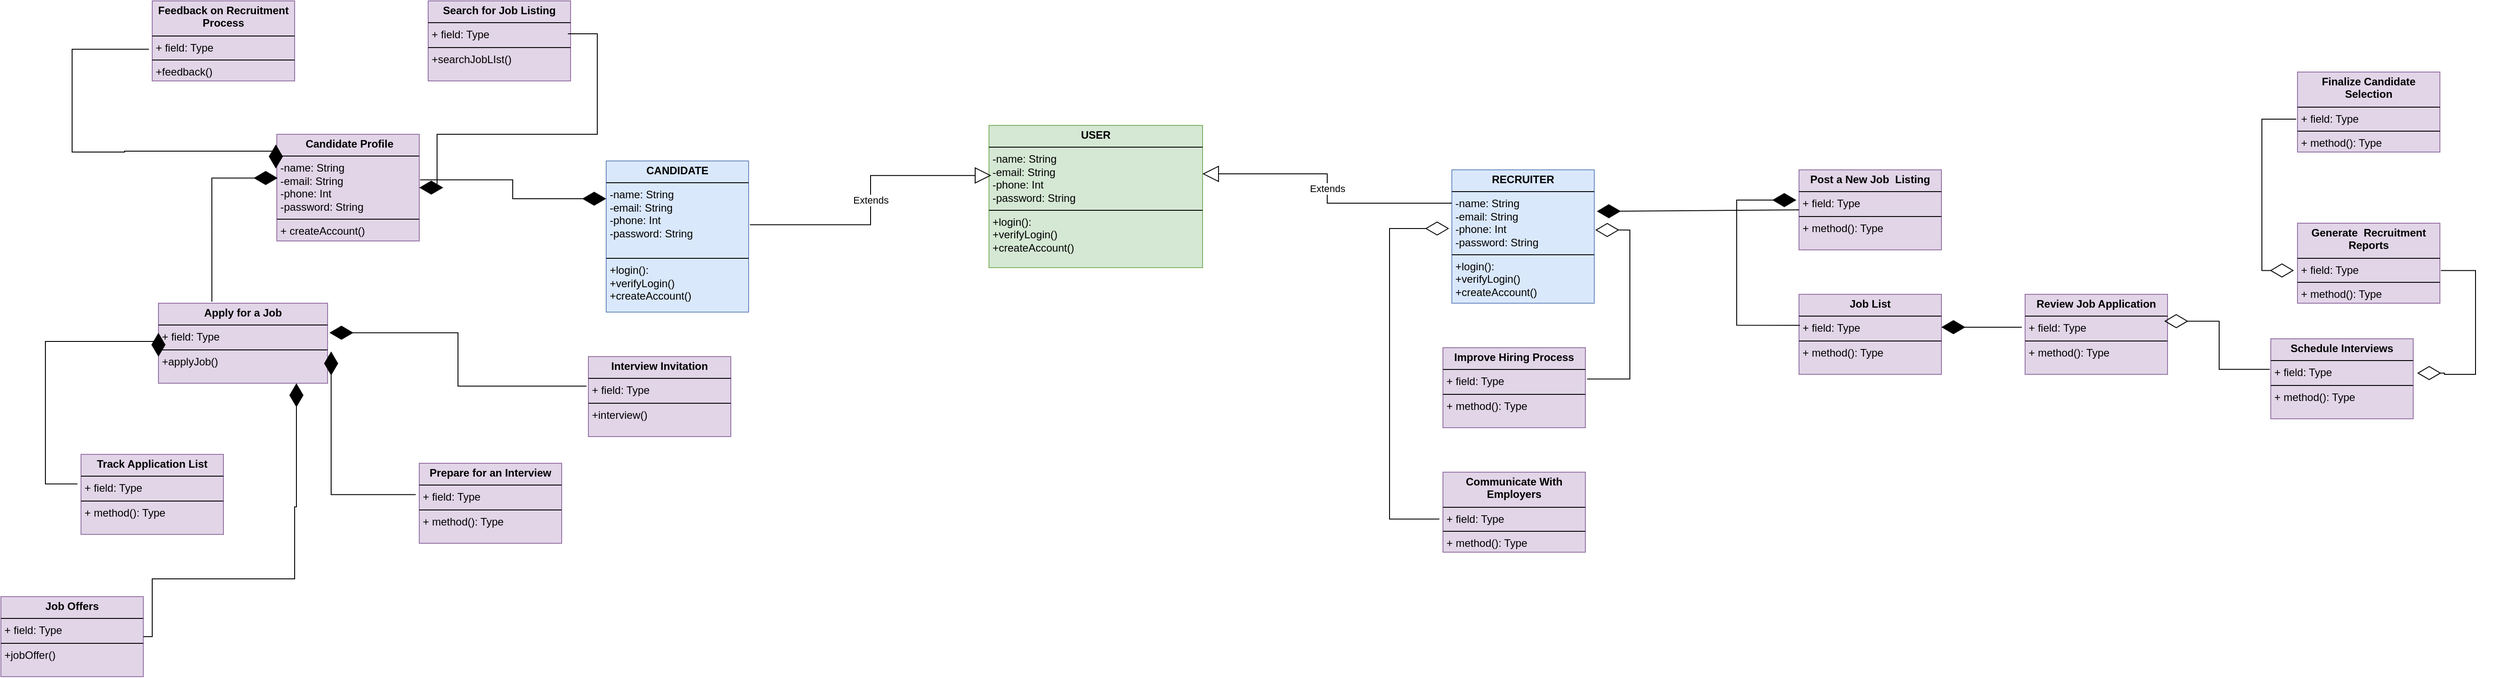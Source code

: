 <mxfile version="26.1.2">
  <diagram name="Page-1" id="tGZniLlOBdnS9l2TfcLT">
    <mxGraphModel dx="2062" dy="1783" grid="1" gridSize="10" guides="1" tooltips="1" connect="1" arrows="1" fold="1" page="1" pageScale="1" pageWidth="827" pageHeight="1169" math="0" shadow="0">
      <root>
        <mxCell id="0" />
        <mxCell id="1" parent="0" />
        <mxCell id="s6e1yUUkH1MG8MLtkfFg-5" value="&lt;p style=&quot;margin:0px;margin-top:4px;text-align:center;&quot;&gt;&lt;b&gt;USER&lt;/b&gt;&lt;/p&gt;&lt;hr size=&quot;1&quot; style=&quot;border-style:solid;&quot;&gt;&lt;p style=&quot;margin:0px;margin-left:4px;&quot;&gt;-name: String&lt;/p&gt;&lt;p style=&quot;margin:0px;margin-left:4px;&quot;&gt;-email: String&lt;/p&gt;&lt;p style=&quot;margin:0px;margin-left:4px;&quot;&gt;-phone: Int&lt;/p&gt;&lt;p style=&quot;margin:0px;margin-left:4px;&quot;&gt;-password: String&lt;/p&gt;&lt;hr size=&quot;1&quot; style=&quot;border-style:solid;&quot;&gt;&lt;p style=&quot;margin:0px;margin-left:4px;&quot;&gt;+login():&lt;/p&gt;&lt;p style=&quot;margin:0px;margin-left:4px;&quot;&gt;+verifyLogin()&lt;/p&gt;&lt;p style=&quot;margin:0px;margin-left:4px;&quot;&gt;+createAccount()&lt;/p&gt;" style="verticalAlign=top;align=left;overflow=fill;html=1;whiteSpace=wrap;fillColor=#d5e8d4;strokeColor=#82b366;" vertex="1" parent="1">
          <mxGeometry x="330" y="70" width="240" height="160" as="geometry" />
        </mxCell>
        <mxCell id="s6e1yUUkH1MG8MLtkfFg-6" value="&lt;p style=&quot;margin:0px;margin-top:4px;text-align:center;&quot;&gt;&lt;b&gt;RECRUITER&lt;/b&gt;&lt;/p&gt;&lt;hr size=&quot;1&quot; style=&quot;border-style:solid;&quot;&gt;&lt;p style=&quot;margin: 0px 0px 0px 4px;&quot;&gt;-name: String&lt;/p&gt;&lt;p style=&quot;margin: 0px 0px 0px 4px;&quot;&gt;-email: String&lt;/p&gt;&lt;p style=&quot;margin: 0px 0px 0px 4px;&quot;&gt;-phone: Int&lt;/p&gt;&lt;p style=&quot;margin: 0px 0px 0px 4px;&quot;&gt;-password: String&lt;/p&gt;&lt;hr size=&quot;1&quot; style=&quot;border-style:solid;&quot;&gt;&lt;p style=&quot;margin: 0px 0px 0px 4px;&quot;&gt;+login():&lt;/p&gt;&lt;p style=&quot;margin: 0px 0px 0px 4px;&quot;&gt;+verifyLogin()&lt;/p&gt;&lt;p style=&quot;margin: 0px 0px 0px 4px;&quot;&gt;+createAccount()&lt;/p&gt;" style="verticalAlign=top;align=left;overflow=fill;html=1;whiteSpace=wrap;fillColor=#dae8fc;strokeColor=#6c8ebf;" vertex="1" parent="1">
          <mxGeometry x="850" y="120" width="160" height="150" as="geometry" />
        </mxCell>
        <mxCell id="s6e1yUUkH1MG8MLtkfFg-7" value="&lt;p style=&quot;margin:0px;margin-top:4px;text-align:center;&quot;&gt;&lt;b&gt;CANDIDATE&lt;/b&gt;&lt;/p&gt;&lt;hr size=&quot;1&quot; style=&quot;border-style:solid;&quot;&gt;&lt;p style=&quot;margin: 0px 0px 0px 4px;&quot;&gt;-name: String&lt;/p&gt;&lt;p style=&quot;margin: 0px 0px 0px 4px;&quot;&gt;-email: String&lt;/p&gt;&lt;p style=&quot;margin: 0px 0px 0px 4px;&quot;&gt;-phone: Int&lt;/p&gt;&lt;p style=&quot;margin: 0px 0px 0px 4px;&quot;&gt;-password: String&lt;/p&gt;&lt;div&gt;&lt;br&gt;&lt;/div&gt;&lt;hr size=&quot;1&quot; style=&quot;border-style:solid;&quot;&gt;&lt;p style=&quot;margin: 0px 0px 0px 4px;&quot;&gt;+login():&lt;/p&gt;&lt;p style=&quot;margin: 0px 0px 0px 4px;&quot;&gt;+verifyLogin()&lt;/p&gt;&lt;p style=&quot;margin: 0px 0px 0px 4px;&quot;&gt;+createAccount()&lt;/p&gt;" style="verticalAlign=top;align=left;overflow=fill;html=1;whiteSpace=wrap;fillColor=#dae8fc;strokeColor=#6c8ebf;fillStyle=solid;gradientColor=none;" vertex="1" parent="1">
          <mxGeometry x="-100" y="110" width="160" height="170" as="geometry" />
        </mxCell>
        <mxCell id="s6e1yUUkH1MG8MLtkfFg-27" value="&lt;p style=&quot;margin:0px;margin-top:4px;text-align:center;&quot;&gt;&lt;b&gt;Post a New Job&amp;nbsp; Listing&lt;/b&gt;&lt;/p&gt;&lt;hr size=&quot;1&quot; style=&quot;border-style:solid;&quot;&gt;&lt;p style=&quot;margin:0px;margin-left:4px;&quot;&gt;+ field: Type&lt;/p&gt;&lt;hr size=&quot;1&quot; style=&quot;border-style:solid;&quot;&gt;&lt;p style=&quot;margin:0px;margin-left:4px;&quot;&gt;+ method(): Type&lt;/p&gt;" style="verticalAlign=top;align=left;overflow=fill;html=1;whiteSpace=wrap;fillColor=#e1d5e7;strokeColor=#9673a6;" vertex="1" parent="1">
          <mxGeometry x="1240" y="120" width="160" height="90" as="geometry" />
        </mxCell>
        <mxCell id="s6e1yUUkH1MG8MLtkfFg-28" value="&lt;p style=&quot;margin:0px;margin-top:4px;text-align:center;&quot;&gt;&lt;b&gt;Review Job Application&lt;/b&gt;&lt;/p&gt;&lt;hr size=&quot;1&quot; style=&quot;border-style:solid;&quot;&gt;&lt;p style=&quot;margin:0px;margin-left:4px;&quot;&gt;+ field: Type&lt;/p&gt;&lt;hr size=&quot;1&quot; style=&quot;border-style:solid;&quot;&gt;&lt;p style=&quot;margin:0px;margin-left:4px;&quot;&gt;+ method(): Type&lt;/p&gt;" style="verticalAlign=top;align=left;overflow=fill;html=1;whiteSpace=wrap;fillColor=#e1d5e7;strokeColor=#9673a6;" vertex="1" parent="1">
          <mxGeometry x="1494" y="260" width="160" height="90" as="geometry" />
        </mxCell>
        <mxCell id="s6e1yUUkH1MG8MLtkfFg-29" value="&lt;p style=&quot;margin:0px;margin-top:4px;text-align:center;&quot;&gt;&lt;b&gt;Schedule Interviews&lt;/b&gt;&lt;/p&gt;&lt;hr size=&quot;1&quot; style=&quot;border-style:solid;&quot;&gt;&lt;p style=&quot;margin:0px;margin-left:4px;&quot;&gt;+ field: Type&lt;/p&gt;&lt;hr size=&quot;1&quot; style=&quot;border-style:solid;&quot;&gt;&lt;p style=&quot;margin:0px;margin-left:4px;&quot;&gt;+ method(): Type&lt;/p&gt;" style="verticalAlign=top;align=left;overflow=fill;html=1;whiteSpace=wrap;fillColor=#e1d5e7;strokeColor=#9673a6;" vertex="1" parent="1">
          <mxGeometry x="1770" y="310" width="160" height="90" as="geometry" />
        </mxCell>
        <mxCell id="s6e1yUUkH1MG8MLtkfFg-30" value="&lt;p style=&quot;margin:0px;margin-top:4px;text-align:center;&quot;&gt;&lt;b&gt;Finalize Candidate Selection&lt;/b&gt;&lt;/p&gt;&lt;hr size=&quot;1&quot; style=&quot;border-style:solid;&quot;&gt;&lt;p style=&quot;margin:0px;margin-left:4px;&quot;&gt;+ field: Type&lt;/p&gt;&lt;hr size=&quot;1&quot; style=&quot;border-style:solid;&quot;&gt;&lt;p style=&quot;margin:0px;margin-left:4px;&quot;&gt;+ method(): Type&lt;/p&gt;" style="verticalAlign=top;align=left;overflow=fill;html=1;whiteSpace=wrap;fillColor=#e1d5e7;strokeColor=#9673a6;" vertex="1" parent="1">
          <mxGeometry x="1800" y="10" width="160" height="90" as="geometry" />
        </mxCell>
        <mxCell id="s6e1yUUkH1MG8MLtkfFg-31" value="&lt;p style=&quot;margin:0px;margin-top:4px;text-align:center;&quot;&gt;&lt;b&gt;Job List&lt;/b&gt;&lt;/p&gt;&lt;hr size=&quot;1&quot; style=&quot;border-style:solid;&quot;&gt;&lt;p style=&quot;margin:0px;margin-left:4px;&quot;&gt;+ field: Type&lt;/p&gt;&lt;hr size=&quot;1&quot; style=&quot;border-style:solid;&quot;&gt;&lt;p style=&quot;margin:0px;margin-left:4px;&quot;&gt;+ method(): Type&lt;/p&gt;" style="verticalAlign=top;align=left;overflow=fill;html=1;whiteSpace=wrap;fillColor=#e1d5e7;strokeColor=#9673a6;" vertex="1" parent="1">
          <mxGeometry x="1240" y="260" width="160" height="90" as="geometry" />
        </mxCell>
        <mxCell id="s6e1yUUkH1MG8MLtkfFg-34" value="&lt;p style=&quot;margin:0px;margin-top:4px;text-align:center;&quot;&gt;&lt;b&gt;Communicate With Employers&lt;/b&gt;&lt;/p&gt;&lt;hr size=&quot;1&quot; style=&quot;border-style:solid;&quot;&gt;&lt;p style=&quot;margin:0px;margin-left:4px;&quot;&gt;+ field: Type&lt;/p&gt;&lt;hr size=&quot;1&quot; style=&quot;border-style:solid;&quot;&gt;&lt;p style=&quot;margin:0px;margin-left:4px;&quot;&gt;+ method(): Type&lt;/p&gt;" style="verticalAlign=top;align=left;overflow=fill;html=1;whiteSpace=wrap;fillColor=#e1d5e7;strokeColor=#9673a6;" vertex="1" parent="1">
          <mxGeometry x="840" y="460" width="160" height="90" as="geometry" />
        </mxCell>
        <mxCell id="s6e1yUUkH1MG8MLtkfFg-35" value="&lt;p style=&quot;margin:0px;margin-top:4px;text-align:center;&quot;&gt;&lt;b&gt;Generate&amp;nbsp; Recruitment Reports&lt;/b&gt;&lt;/p&gt;&lt;hr size=&quot;1&quot; style=&quot;border-style:solid;&quot;&gt;&lt;p style=&quot;margin:0px;margin-left:4px;&quot;&gt;+ field: Type&lt;/p&gt;&lt;hr size=&quot;1&quot; style=&quot;border-style:solid;&quot;&gt;&lt;p style=&quot;margin:0px;margin-left:4px;&quot;&gt;+ method(): Type&lt;/p&gt;" style="verticalAlign=top;align=left;overflow=fill;html=1;whiteSpace=wrap;fillColor=#e1d5e7;strokeColor=#9673a6;" vertex="1" parent="1">
          <mxGeometry x="1800" y="180" width="160" height="90" as="geometry" />
        </mxCell>
        <mxCell id="s6e1yUUkH1MG8MLtkfFg-36" value="&lt;p style=&quot;margin:0px;margin-top:4px;text-align:center;&quot;&gt;&lt;b&gt;Improve Hiring Process&lt;/b&gt;&lt;/p&gt;&lt;hr size=&quot;1&quot; style=&quot;border-style:solid;&quot;&gt;&lt;p style=&quot;margin:0px;margin-left:4px;&quot;&gt;+ field: Type&lt;/p&gt;&lt;hr size=&quot;1&quot; style=&quot;border-style:solid;&quot;&gt;&lt;p style=&quot;margin:0px;margin-left:4px;&quot;&gt;+ method(): Type&lt;/p&gt;" style="verticalAlign=top;align=left;overflow=fill;html=1;whiteSpace=wrap;fillColor=#e1d5e7;strokeColor=#9673a6;" vertex="1" parent="1">
          <mxGeometry x="840" y="320" width="160" height="90" as="geometry" />
        </mxCell>
        <mxCell id="s6e1yUUkH1MG8MLtkfFg-37" value="&lt;p style=&quot;margin:0px;margin-top:4px;text-align:center;&quot;&gt;&lt;b&gt;&amp;nbsp;Candidate Profile&lt;/b&gt;&lt;/p&gt;&lt;hr size=&quot;1&quot; style=&quot;border-style:solid;&quot;&gt;&lt;p style=&quot;margin: 0px 0px 0px 4px;&quot;&gt;-name: String&lt;/p&gt;&lt;p style=&quot;margin: 0px 0px 0px 4px;&quot;&gt;-email: String&lt;/p&gt;&lt;p style=&quot;margin: 0px 0px 0px 4px;&quot;&gt;-phone: Int&lt;/p&gt;&lt;p style=&quot;margin: 0px 0px 0px 4px;&quot;&gt;-password: String&lt;/p&gt;&lt;hr size=&quot;1&quot; style=&quot;border-style:solid;&quot;&gt;&lt;p style=&quot;margin:0px;margin-left:4px;&quot;&gt;+ createAccount()&lt;/p&gt;" style="verticalAlign=top;align=left;overflow=fill;html=1;whiteSpace=wrap;fillColor=#e1d5e7;strokeColor=#9673a6;" vertex="1" parent="1">
          <mxGeometry x="-470" y="80" width="160" height="120" as="geometry" />
        </mxCell>
        <mxCell id="s6e1yUUkH1MG8MLtkfFg-38" value="&lt;p style=&quot;margin:0px;margin-top:4px;text-align:center;&quot;&gt;&lt;b&gt;Search for Job Listing&lt;/b&gt;&lt;/p&gt;&lt;hr size=&quot;1&quot; style=&quot;border-style:solid;&quot;&gt;&lt;p style=&quot;margin:0px;margin-left:4px;&quot;&gt;+ field: Type&lt;/p&gt;&lt;hr size=&quot;1&quot; style=&quot;border-style:solid;&quot;&gt;&lt;p style=&quot;margin:0px;margin-left:4px;&quot;&gt;+searchJobLIst()&lt;/p&gt;" style="verticalAlign=top;align=left;overflow=fill;html=1;whiteSpace=wrap;fillColor=#e1d5e7;strokeColor=#9673a6;" vertex="1" parent="1">
          <mxGeometry x="-300" y="-70" width="160" height="90" as="geometry" />
        </mxCell>
        <mxCell id="s6e1yUUkH1MG8MLtkfFg-39" value="&lt;p style=&quot;margin:0px;margin-top:4px;text-align:center;&quot;&gt;&lt;b&gt;Apply for a Job&lt;/b&gt;&lt;/p&gt;&lt;hr size=&quot;1&quot; style=&quot;border-style:solid;&quot;&gt;&lt;p style=&quot;margin:0px;margin-left:4px;&quot;&gt;+ field: Type&lt;/p&gt;&lt;hr size=&quot;1&quot; style=&quot;border-style:solid;&quot;&gt;&lt;p style=&quot;margin:0px;margin-left:4px;&quot;&gt;+applyJob()&lt;/p&gt;" style="verticalAlign=top;align=left;overflow=fill;html=1;whiteSpace=wrap;fillColor=#e1d5e7;strokeColor=#9673a6;" vertex="1" parent="1">
          <mxGeometry x="-603" y="270" width="190" height="90" as="geometry" />
        </mxCell>
        <mxCell id="s6e1yUUkH1MG8MLtkfFg-40" value="&lt;p style=&quot;margin:0px;margin-top:4px;text-align:center;&quot;&gt;&lt;b&gt;Track Application List&lt;/b&gt;&lt;/p&gt;&lt;hr size=&quot;1&quot; style=&quot;border-style:solid;&quot;&gt;&lt;p style=&quot;margin:0px;margin-left:4px;&quot;&gt;+ field: Type&lt;/p&gt;&lt;hr size=&quot;1&quot; style=&quot;border-style:solid;&quot;&gt;&lt;p style=&quot;margin:0px;margin-left:4px;&quot;&gt;+ method(): Type&lt;/p&gt;" style="verticalAlign=top;align=left;overflow=fill;html=1;whiteSpace=wrap;fillColor=#e1d5e7;strokeColor=#9673a6;" vertex="1" parent="1">
          <mxGeometry x="-690" y="440" width="160" height="90" as="geometry" />
        </mxCell>
        <mxCell id="s6e1yUUkH1MG8MLtkfFg-41" value="&lt;p style=&quot;margin:0px;margin-top:4px;text-align:center;&quot;&gt;&lt;b&gt;&amp;nbsp;Interview Invitation&amp;nbsp;&lt;/b&gt;&lt;/p&gt;&lt;hr size=&quot;1&quot; style=&quot;border-style:solid;&quot;&gt;&lt;p style=&quot;margin:0px;margin-left:4px;&quot;&gt;+ field: Type&lt;/p&gt;&lt;hr size=&quot;1&quot; style=&quot;border-style:solid;&quot;&gt;&lt;p style=&quot;margin:0px;margin-left:4px;&quot;&gt;+interview()&lt;/p&gt;" style="verticalAlign=top;align=left;overflow=fill;html=1;whiteSpace=wrap;fillColor=#e1d5e7;strokeColor=#9673a6;" vertex="1" parent="1">
          <mxGeometry x="-120" y="330" width="160" height="90" as="geometry" />
        </mxCell>
        <mxCell id="s6e1yUUkH1MG8MLtkfFg-42" value="&lt;p style=&quot;margin:0px;margin-top:4px;text-align:center;&quot;&gt;&lt;b&gt;Prepare for an Interview&lt;/b&gt;&lt;/p&gt;&lt;hr size=&quot;1&quot; style=&quot;border-style:solid;&quot;&gt;&lt;p style=&quot;margin:0px;margin-left:4px;&quot;&gt;+ field: Type&lt;/p&gt;&lt;hr size=&quot;1&quot; style=&quot;border-style:solid;&quot;&gt;&lt;p style=&quot;margin:0px;margin-left:4px;&quot;&gt;+ method(): Type&lt;/p&gt;" style="verticalAlign=top;align=left;overflow=fill;html=1;whiteSpace=wrap;fillColor=#e1d5e7;strokeColor=#9673a6;" vertex="1" parent="1">
          <mxGeometry x="-310" y="450" width="160" height="90" as="geometry" />
        </mxCell>
        <mxCell id="s6e1yUUkH1MG8MLtkfFg-43" value="&lt;p style=&quot;margin:0px;margin-top:4px;text-align:center;&quot;&gt;&lt;b&gt;&amp;nbsp;Job Offers&amp;nbsp;&lt;/b&gt;&lt;/p&gt;&lt;hr size=&quot;1&quot; style=&quot;border-style:solid;&quot;&gt;&lt;p style=&quot;margin:0px;margin-left:4px;&quot;&gt;+ field: Type&lt;/p&gt;&lt;hr size=&quot;1&quot; style=&quot;border-style:solid;&quot;&gt;&lt;p style=&quot;margin:0px;margin-left:4px;&quot;&gt;+jobOffer()&lt;/p&gt;" style="verticalAlign=top;align=left;overflow=fill;html=1;whiteSpace=wrap;fillColor=#e1d5e7;strokeColor=#9673a6;" vertex="1" parent="1">
          <mxGeometry x="-780" y="600" width="160" height="90" as="geometry" />
        </mxCell>
        <mxCell id="s6e1yUUkH1MG8MLtkfFg-44" value="&lt;p style=&quot;margin:0px;margin-top:4px;text-align:center;&quot;&gt;&lt;b&gt;Feedback on Recruitment Process&lt;/b&gt;&lt;/p&gt;&lt;hr size=&quot;1&quot; style=&quot;border-style:solid;&quot;&gt;&lt;p style=&quot;margin:0px;margin-left:4px;&quot;&gt;+ field: Type&lt;/p&gt;&lt;hr size=&quot;1&quot; style=&quot;border-style:solid;&quot;&gt;&lt;p style=&quot;margin:0px;margin-left:4px;&quot;&gt;+feedback()&lt;/p&gt;" style="verticalAlign=top;align=left;overflow=fill;html=1;whiteSpace=wrap;fillColor=#e1d5e7;strokeColor=#9673a6;" vertex="1" parent="1">
          <mxGeometry x="-610" y="-70" width="160" height="90" as="geometry" />
        </mxCell>
        <mxCell id="s6e1yUUkH1MG8MLtkfFg-54" value="Extends" style="endArrow=block;endSize=16;endFill=0;html=1;rounded=0;entryX=0.011;entryY=0.352;entryDx=0;entryDy=0;entryPerimeter=0;exitX=1.009;exitY=0.422;exitDx=0;exitDy=0;exitPerimeter=0;edgeStyle=elbowEdgeStyle;" edge="1" parent="1" source="s6e1yUUkH1MG8MLtkfFg-7" target="s6e1yUUkH1MG8MLtkfFg-5">
          <mxGeometry width="160" relative="1" as="geometry">
            <mxPoint x="270" y="260" as="sourcePoint" />
            <mxPoint x="430" y="260" as="targetPoint" />
          </mxGeometry>
        </mxCell>
        <mxCell id="s6e1yUUkH1MG8MLtkfFg-55" value="Extends" style="endArrow=block;endSize=16;endFill=0;html=1;rounded=0;entryX=0.999;entryY=0.341;entryDx=0;entryDy=0;entryPerimeter=0;exitX=0;exitY=0.25;exitDx=0;exitDy=0;edgeStyle=elbowEdgeStyle;" edge="1" parent="1" source="s6e1yUUkH1MG8MLtkfFg-6" target="s6e1yUUkH1MG8MLtkfFg-5">
          <mxGeometry width="160" relative="1" as="geometry">
            <mxPoint x="390" y="295" as="sourcePoint" />
            <mxPoint x="691" y="300" as="targetPoint" />
          </mxGeometry>
        </mxCell>
        <mxCell id="s6e1yUUkH1MG8MLtkfFg-59" value="" style="endArrow=diamondThin;endFill=1;endSize=24;html=1;rounded=0;exitX=1.006;exitY=0.427;exitDx=0;exitDy=0;exitPerimeter=0;entryX=0;entryY=0.25;entryDx=0;entryDy=0;edgeStyle=orthogonalEdgeStyle;" edge="1" parent="1" source="s6e1yUUkH1MG8MLtkfFg-37" target="s6e1yUUkH1MG8MLtkfFg-7">
          <mxGeometry width="160" relative="1" as="geometry">
            <mxPoint x="-390" y="184.5" as="sourcePoint" />
            <mxPoint x="-230" y="184.5" as="targetPoint" />
          </mxGeometry>
        </mxCell>
        <mxCell id="s6e1yUUkH1MG8MLtkfFg-64" value="" style="endArrow=diamondThin;endFill=1;endSize=24;html=1;rounded=0;entryX=-0.019;entryY=0.378;entryDx=0;entryDy=0;entryPerimeter=0;exitX=0.006;exitY=0.387;exitDx=0;exitDy=0;exitPerimeter=0;edgeStyle=orthogonalEdgeStyle;" edge="1" parent="1" source="s6e1yUUkH1MG8MLtkfFg-31" target="s6e1yUUkH1MG8MLtkfFg-27">
          <mxGeometry width="160" relative="1" as="geometry">
            <mxPoint x="860" y="360" as="sourcePoint" />
            <mxPoint x="1020" y="360" as="targetPoint" />
            <Array as="points">
              <mxPoint x="1170" y="295" />
              <mxPoint x="1170" y="154" />
            </Array>
          </mxGeometry>
        </mxCell>
        <mxCell id="s6e1yUUkH1MG8MLtkfFg-76" value="" style="endArrow=diamondThin;endFill=1;endSize=24;html=1;rounded=0;entryX=-0.007;entryY=0.321;entryDx=0;entryDy=0;entryPerimeter=0;exitX=-0.023;exitY=0.604;exitDx=0;exitDy=0;exitPerimeter=0;edgeStyle=orthogonalEdgeStyle;" edge="1" parent="1" source="s6e1yUUkH1MG8MLtkfFg-44" target="s6e1yUUkH1MG8MLtkfFg-37">
          <mxGeometry width="160" relative="1" as="geometry">
            <mxPoint x="-500" y="70" as="sourcePoint" />
            <mxPoint x="-340" y="70" as="targetPoint" />
            <Array as="points">
              <mxPoint x="-614" y="-15" />
              <mxPoint x="-700" y="-15" />
              <mxPoint x="-700" y="100" />
              <mxPoint x="-641" y="100" />
              <mxPoint x="-641" y="99" />
            </Array>
          </mxGeometry>
        </mxCell>
        <mxCell id="s6e1yUUkH1MG8MLtkfFg-80" value="" style="endArrow=diamondThin;endFill=1;endSize=24;html=1;rounded=0;entryX=0.006;entryY=0.41;entryDx=0;entryDy=0;entryPerimeter=0;exitX=0.316;exitY=-0.019;exitDx=0;exitDy=0;exitPerimeter=0;edgeStyle=orthogonalEdgeStyle;" edge="1" parent="1" source="s6e1yUUkH1MG8MLtkfFg-39" target="s6e1yUUkH1MG8MLtkfFg-37">
          <mxGeometry width="160" relative="1" as="geometry">
            <mxPoint x="-350" y="200" as="sourcePoint" />
            <mxPoint x="-190" y="200" as="targetPoint" />
          </mxGeometry>
        </mxCell>
        <mxCell id="s6e1yUUkH1MG8MLtkfFg-81" value="" style="endArrow=diamondThin;endFill=1;endSize=24;html=1;rounded=0;entryX=0;entryY=0.369;entryDx=0;entryDy=0;entryPerimeter=0;exitX=-0.025;exitY=0.369;exitDx=0;exitDy=0;exitPerimeter=0;edgeStyle=orthogonalEdgeStyle;" edge="1" parent="1" source="s6e1yUUkH1MG8MLtkfFg-40" target="s6e1yUUkH1MG8MLtkfFg-39">
          <mxGeometry width="160" relative="1" as="geometry">
            <mxPoint x="-350" y="450" as="sourcePoint" />
            <mxPoint x="-190" y="450" as="targetPoint" />
            <Array as="points">
              <mxPoint x="-730" y="473" />
              <mxPoint x="-730" y="313" />
            </Array>
          </mxGeometry>
        </mxCell>
        <mxCell id="s6e1yUUkH1MG8MLtkfFg-82" value="" style="endArrow=diamondThin;endFill=1;endSize=24;html=1;rounded=0;edgeStyle=orthogonalEdgeStyle;" edge="1" parent="1" source="s6e1yUUkH1MG8MLtkfFg-43" target="s6e1yUUkH1MG8MLtkfFg-39">
          <mxGeometry width="160" relative="1" as="geometry">
            <mxPoint x="-496.96" y="663.03" as="sourcePoint" />
            <mxPoint x="-447.95" y="370.0" as="targetPoint" />
            <Array as="points">
              <mxPoint x="-610" y="580" />
              <mxPoint x="-450" y="580" />
              <mxPoint x="-450" y="499" />
              <mxPoint x="-448" y="499" />
            </Array>
          </mxGeometry>
        </mxCell>
        <mxCell id="s6e1yUUkH1MG8MLtkfFg-85" value="" style="endArrow=diamondThin;endFill=1;endSize=24;html=1;rounded=0;entryX=1.011;entryY=0.369;entryDx=0;entryDy=0;entryPerimeter=0;exitX=-0.013;exitY=0.369;exitDx=0;exitDy=0;exitPerimeter=0;edgeStyle=orthogonalEdgeStyle;" edge="1" parent="1" source="s6e1yUUkH1MG8MLtkfFg-41" target="s6e1yUUkH1MG8MLtkfFg-39">
          <mxGeometry width="160" relative="1" as="geometry">
            <mxPoint x="-250" y="460" as="sourcePoint" />
            <mxPoint x="-190" y="450" as="targetPoint" />
          </mxGeometry>
        </mxCell>
        <mxCell id="s6e1yUUkH1MG8MLtkfFg-86" value="" style="endArrow=diamondThin;endFill=1;endSize=24;html=1;rounded=0;entryX=1.021;entryY=0.603;entryDx=0;entryDy=0;entryPerimeter=0;exitX=-0.025;exitY=0.392;exitDx=0;exitDy=0;exitPerimeter=0;edgeStyle=orthogonalEdgeStyle;" edge="1" parent="1" source="s6e1yUUkH1MG8MLtkfFg-42" target="s6e1yUUkH1MG8MLtkfFg-39">
          <mxGeometry width="160" relative="1" as="geometry">
            <mxPoint x="-350" y="450" as="sourcePoint" />
            <mxPoint x="-190" y="450" as="targetPoint" />
          </mxGeometry>
        </mxCell>
        <mxCell id="s6e1yUUkH1MG8MLtkfFg-87" value="" style="endArrow=diamondThin;endFill=1;endSize=24;html=1;rounded=0;entryX=1;entryY=0.5;entryDx=0;entryDy=0;exitX=0.981;exitY=0.411;exitDx=0;exitDy=0;exitPerimeter=0;edgeStyle=orthogonalEdgeStyle;" edge="1" parent="1" source="s6e1yUUkH1MG8MLtkfFg-38" target="s6e1yUUkH1MG8MLtkfFg-37">
          <mxGeometry width="160" relative="1" as="geometry">
            <mxPoint x="-350" y="220" as="sourcePoint" />
            <mxPoint x="-190" y="220" as="targetPoint" />
            <Array as="points">
              <mxPoint x="-110" y="-33" />
              <mxPoint x="-110" y="80" />
              <mxPoint x="-290" y="80" />
              <mxPoint x="-290" y="140" />
            </Array>
          </mxGeometry>
        </mxCell>
        <mxCell id="s6e1yUUkH1MG8MLtkfFg-88" value="" style="endArrow=diamondThin;endFill=1;endSize=24;html=1;rounded=0;entryX=1.018;entryY=0.311;entryDx=0;entryDy=0;entryPerimeter=0;exitX=0;exitY=0.5;exitDx=0;exitDy=0;" edge="1" parent="1" source="s6e1yUUkH1MG8MLtkfFg-27" target="s6e1yUUkH1MG8MLtkfFg-6">
          <mxGeometry width="160" relative="1" as="geometry">
            <mxPoint x="1240" y="167" as="sourcePoint" />
            <mxPoint x="1090" y="230" as="targetPoint" />
          </mxGeometry>
        </mxCell>
        <mxCell id="s6e1yUUkH1MG8MLtkfFg-89" value="" style="endArrow=diamondThin;endFill=1;endSize=24;html=1;rounded=0;entryX=1;entryY=0.411;entryDx=0;entryDy=0;entryPerimeter=0;exitX=-0.023;exitY=0.411;exitDx=0;exitDy=0;exitPerimeter=0;" edge="1" parent="1" source="s6e1yUUkH1MG8MLtkfFg-28" target="s6e1yUUkH1MG8MLtkfFg-31">
          <mxGeometry width="160" relative="1" as="geometry">
            <mxPoint x="1080" y="440" as="sourcePoint" />
            <mxPoint x="1240" y="440" as="targetPoint" />
          </mxGeometry>
        </mxCell>
        <mxCell id="s6e1yUUkH1MG8MLtkfFg-92" value="" style="endArrow=diamondThin;endFill=0;endSize=24;html=1;rounded=0;entryX=0.977;entryY=0.336;entryDx=0;entryDy=0;entryPerimeter=0;exitX=-0.007;exitY=0.382;exitDx=0;exitDy=0;exitPerimeter=0;edgeStyle=orthogonalEdgeStyle;" edge="1" parent="1" source="s6e1yUUkH1MG8MLtkfFg-29" target="s6e1yUUkH1MG8MLtkfFg-28">
          <mxGeometry width="160" relative="1" as="geometry">
            <mxPoint x="1420" y="540" as="sourcePoint" />
            <mxPoint x="1580" y="540" as="targetPoint" />
          </mxGeometry>
        </mxCell>
        <mxCell id="s6e1yUUkH1MG8MLtkfFg-93" value="" style="endArrow=diamondThin;endFill=0;endSize=24;html=1;rounded=0;entryX=1.007;entryY=0.451;entryDx=0;entryDy=0;entryPerimeter=0;exitX=1.012;exitY=0.392;exitDx=0;exitDy=0;exitPerimeter=0;edgeStyle=orthogonalEdgeStyle;" edge="1" parent="1" source="s6e1yUUkH1MG8MLtkfFg-36" target="s6e1yUUkH1MG8MLtkfFg-6">
          <mxGeometry width="160" relative="1" as="geometry">
            <mxPoint x="780" y="440" as="sourcePoint" />
            <mxPoint x="940" y="440" as="targetPoint" />
            <Array as="points">
              <mxPoint x="1050" y="355" />
              <mxPoint x="1050" y="188" />
            </Array>
          </mxGeometry>
        </mxCell>
        <mxCell id="s6e1yUUkH1MG8MLtkfFg-95" value="" style="endArrow=diamondThin;endFill=0;endSize=24;html=1;rounded=0;entryX=-0.019;entryY=0.44;entryDx=0;entryDy=0;entryPerimeter=0;exitX=-0.025;exitY=0.586;exitDx=0;exitDy=0;exitPerimeter=0;edgeStyle=orthogonalEdgeStyle;" edge="1" parent="1" source="s6e1yUUkH1MG8MLtkfFg-34" target="s6e1yUUkH1MG8MLtkfFg-6">
          <mxGeometry width="160" relative="1" as="geometry">
            <mxPoint x="780" y="330" as="sourcePoint" />
            <mxPoint x="940" y="330" as="targetPoint" />
            <Array as="points">
              <mxPoint x="780" y="513" />
              <mxPoint x="780" y="186" />
            </Array>
          </mxGeometry>
        </mxCell>
        <mxCell id="s6e1yUUkH1MG8MLtkfFg-97" value="" style="endArrow=diamondThin;endFill=0;endSize=24;html=1;rounded=0;entryX=-0.025;entryY=0.591;entryDx=0;entryDy=0;entryPerimeter=0;exitX=-0.009;exitY=0.589;exitDx=0;exitDy=0;exitPerimeter=0;edgeStyle=orthogonalEdgeStyle;" edge="1" parent="1" source="s6e1yUUkH1MG8MLtkfFg-30" target="s6e1yUUkH1MG8MLtkfFg-35">
          <mxGeometry width="160" relative="1" as="geometry">
            <mxPoint x="1560" y="350" as="sourcePoint" />
            <mxPoint x="1720" y="350" as="targetPoint" />
            <Array as="points">
              <mxPoint x="1760" y="63" />
              <mxPoint x="1760" y="233" />
            </Array>
          </mxGeometry>
        </mxCell>
        <mxCell id="s6e1yUUkH1MG8MLtkfFg-98" value="" style="endArrow=diamondThin;endFill=0;endSize=24;html=1;rounded=0;entryX=1.028;entryY=0.429;entryDx=0;entryDy=0;entryPerimeter=0;exitX=1.007;exitY=0.591;exitDx=0;exitDy=0;exitPerimeter=0;edgeStyle=orthogonalEdgeStyle;" edge="1" parent="1" source="s6e1yUUkH1MG8MLtkfFg-35" target="s6e1yUUkH1MG8MLtkfFg-29">
          <mxGeometry width="160" relative="1" as="geometry">
            <mxPoint x="1560" y="350" as="sourcePoint" />
            <mxPoint x="1720" y="350" as="targetPoint" />
            <Array as="points">
              <mxPoint x="2000" y="233" />
              <mxPoint x="2000" y="350" />
              <mxPoint x="1965" y="350" />
              <mxPoint x="1965" y="349" />
            </Array>
          </mxGeometry>
        </mxCell>
      </root>
    </mxGraphModel>
  </diagram>
</mxfile>
